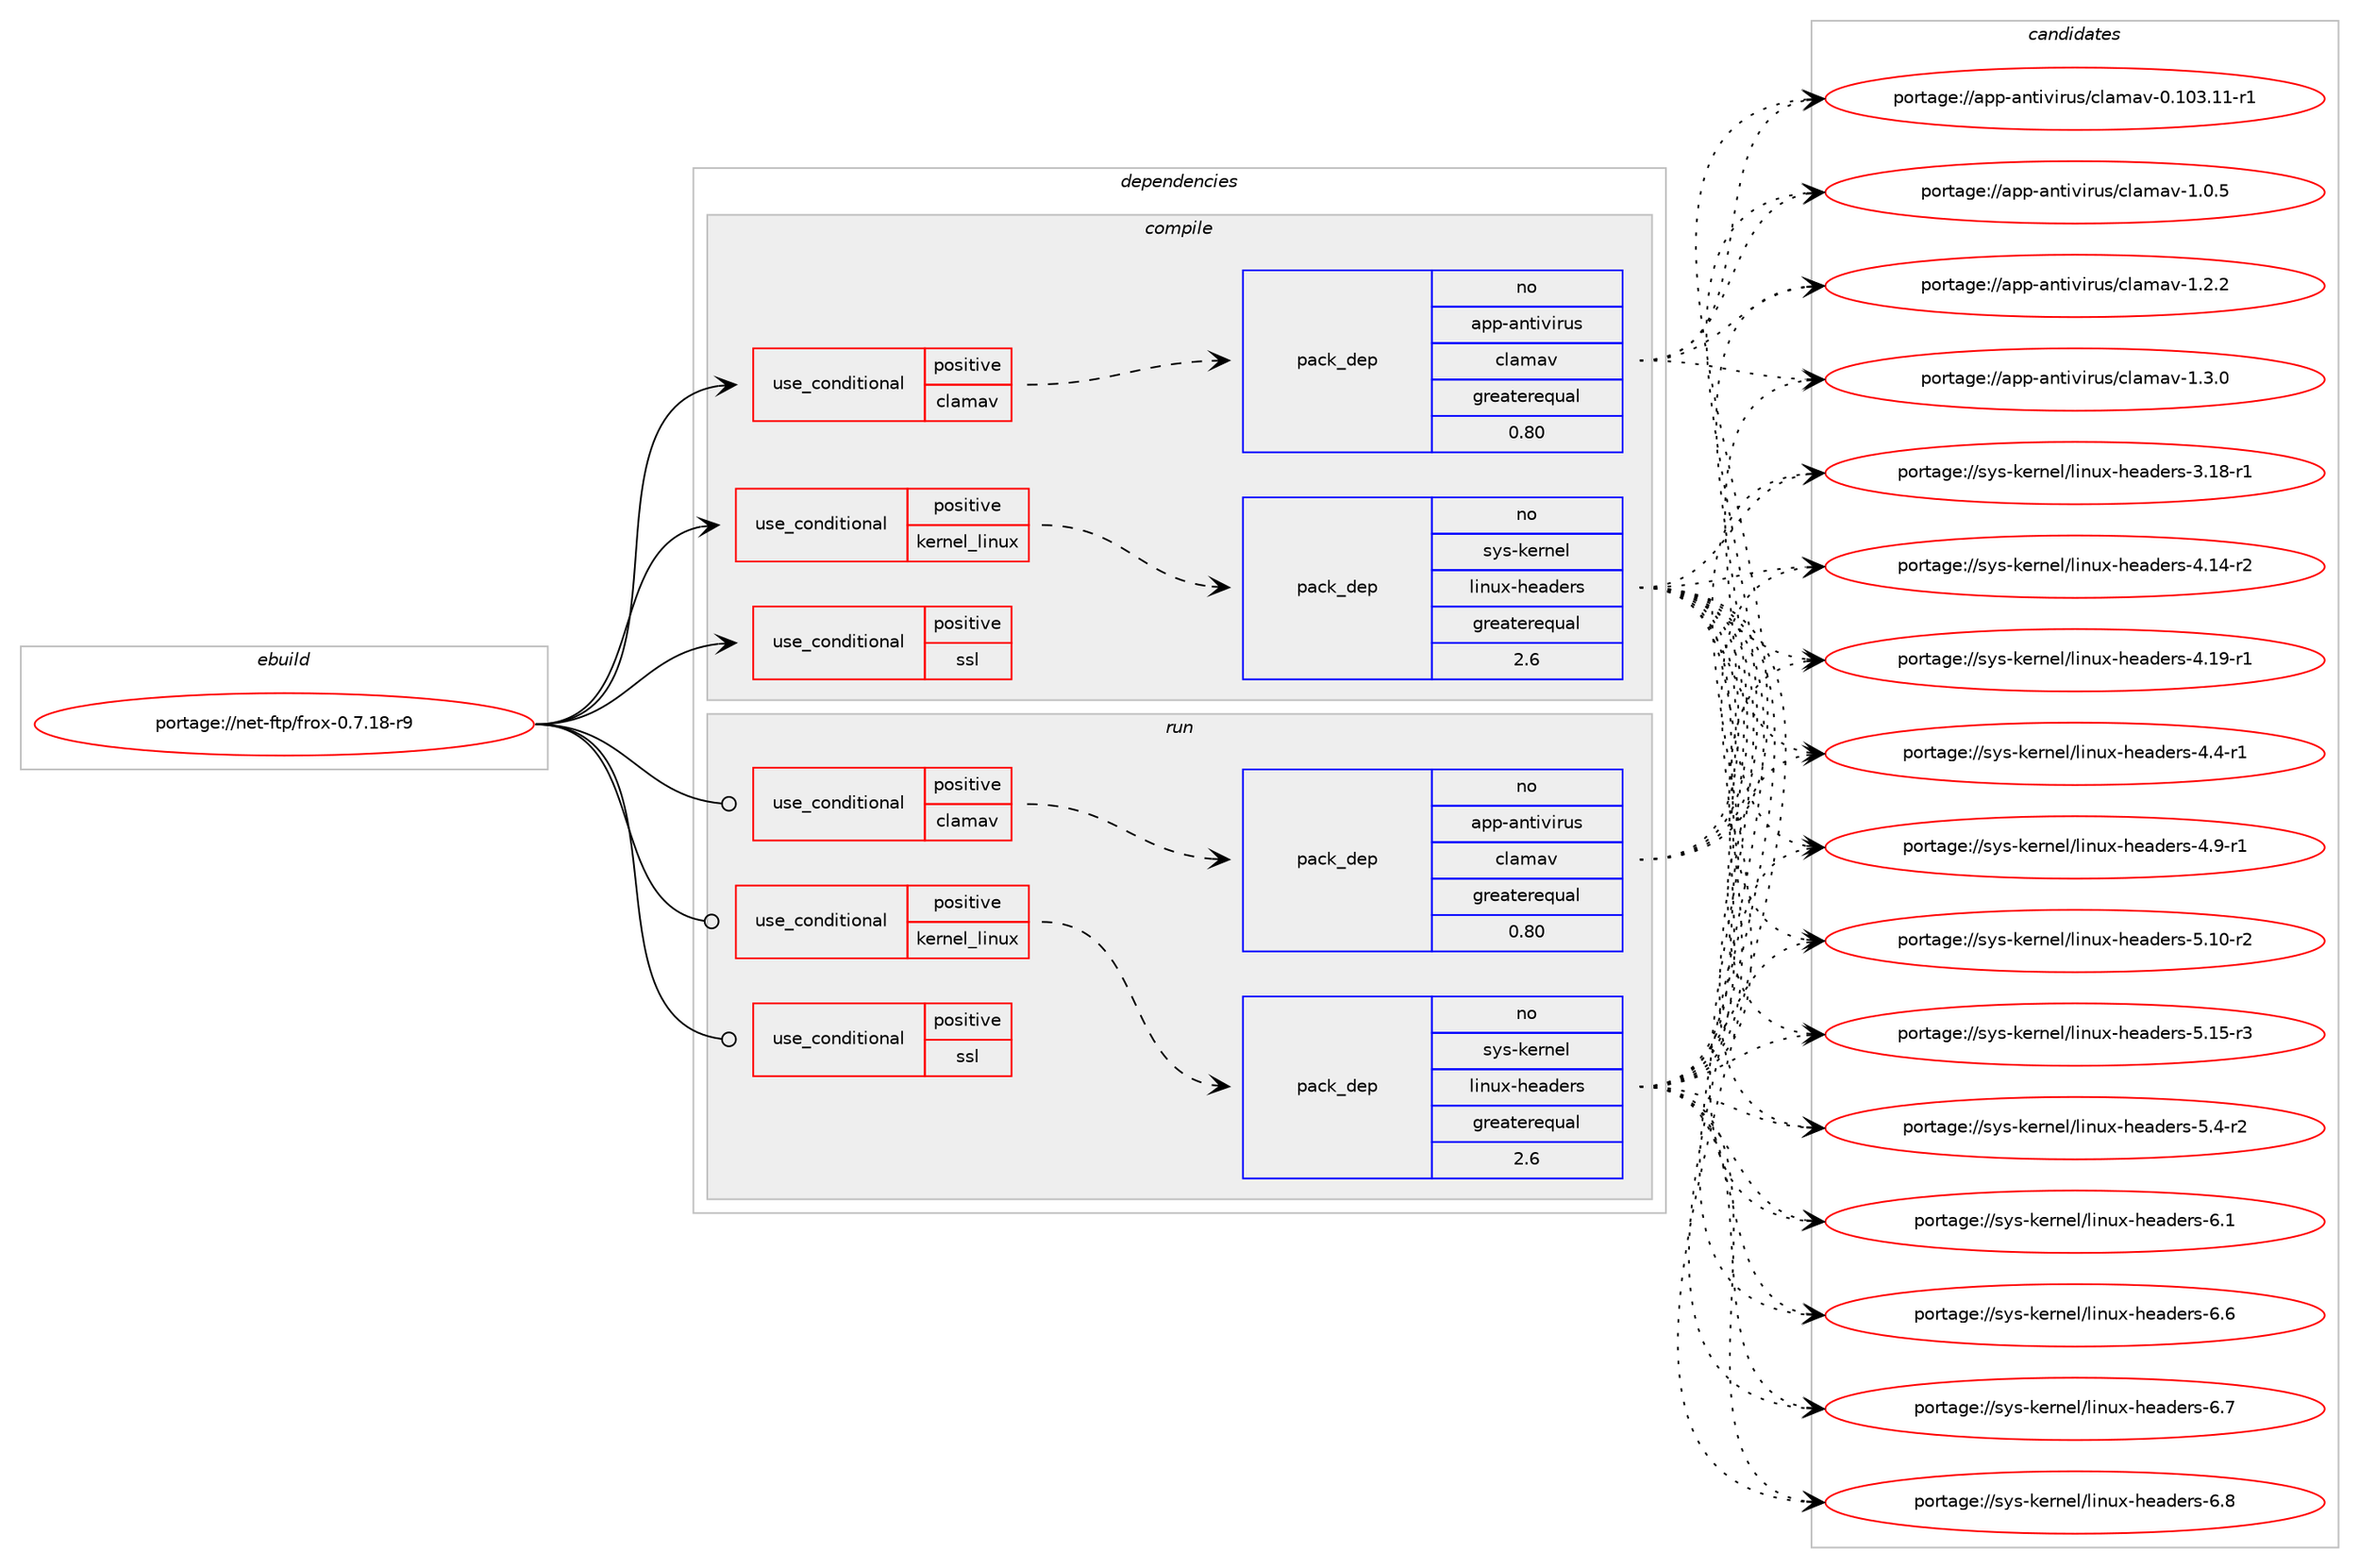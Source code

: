 digraph prolog {

# *************
# Graph options
# *************

newrank=true;
concentrate=true;
compound=true;
graph [rankdir=LR,fontname=Helvetica,fontsize=10,ranksep=1.5];#, ranksep=2.5, nodesep=0.2];
edge  [arrowhead=vee];
node  [fontname=Helvetica,fontsize=10];

# **********
# The ebuild
# **********

subgraph cluster_leftcol {
color=gray;
rank=same;
label=<<i>ebuild</i>>;
id [label="portage://net-ftp/frox-0.7.18-r9", color=red, width=4, href="../net-ftp/frox-0.7.18-r9.svg"];
}

# ****************
# The dependencies
# ****************

subgraph cluster_midcol {
color=gray;
label=<<i>dependencies</i>>;
subgraph cluster_compile {
fillcolor="#eeeeee";
style=filled;
label=<<i>compile</i>>;
subgraph cond321 {
dependency443 [label=<<TABLE BORDER="0" CELLBORDER="1" CELLSPACING="0" CELLPADDING="4"><TR><TD ROWSPAN="3" CELLPADDING="10">use_conditional</TD></TR><TR><TD>positive</TD></TR><TR><TD>clamav</TD></TR></TABLE>>, shape=none, color=red];
subgraph pack116 {
dependency444 [label=<<TABLE BORDER="0" CELLBORDER="1" CELLSPACING="0" CELLPADDING="4" WIDTH="220"><TR><TD ROWSPAN="6" CELLPADDING="30">pack_dep</TD></TR><TR><TD WIDTH="110">no</TD></TR><TR><TD>app-antivirus</TD></TR><TR><TD>clamav</TD></TR><TR><TD>greaterequal</TD></TR><TR><TD>0.80</TD></TR></TABLE>>, shape=none, color=blue];
}
dependency443:e -> dependency444:w [weight=20,style="dashed",arrowhead="vee"];
}
id:e -> dependency443:w [weight=20,style="solid",arrowhead="vee"];
subgraph cond322 {
dependency445 [label=<<TABLE BORDER="0" CELLBORDER="1" CELLSPACING="0" CELLPADDING="4"><TR><TD ROWSPAN="3" CELLPADDING="10">use_conditional</TD></TR><TR><TD>positive</TD></TR><TR><TD>kernel_linux</TD></TR></TABLE>>, shape=none, color=red];
subgraph pack117 {
dependency446 [label=<<TABLE BORDER="0" CELLBORDER="1" CELLSPACING="0" CELLPADDING="4" WIDTH="220"><TR><TD ROWSPAN="6" CELLPADDING="30">pack_dep</TD></TR><TR><TD WIDTH="110">no</TD></TR><TR><TD>sys-kernel</TD></TR><TR><TD>linux-headers</TD></TR><TR><TD>greaterequal</TD></TR><TR><TD>2.6</TD></TR></TABLE>>, shape=none, color=blue];
}
dependency445:e -> dependency446:w [weight=20,style="dashed",arrowhead="vee"];
}
id:e -> dependency445:w [weight=20,style="solid",arrowhead="vee"];
subgraph cond323 {
dependency447 [label=<<TABLE BORDER="0" CELLBORDER="1" CELLSPACING="0" CELLPADDING="4"><TR><TD ROWSPAN="3" CELLPADDING="10">use_conditional</TD></TR><TR><TD>positive</TD></TR><TR><TD>ssl</TD></TR></TABLE>>, shape=none, color=red];
# *** BEGIN UNKNOWN DEPENDENCY TYPE (TODO) ***
# dependency447 -> package_dependency(portage://net-ftp/frox-0.7.18-r9,install,no,dev-libs,openssl,none,[,,],[slot(0),equal],[])
# *** END UNKNOWN DEPENDENCY TYPE (TODO) ***

}
id:e -> dependency447:w [weight=20,style="solid",arrowhead="vee"];
# *** BEGIN UNKNOWN DEPENDENCY TYPE (TODO) ***
# id -> package_dependency(portage://net-ftp/frox-0.7.18-r9,install,no,acct-group,ftpproxy,none,[,,],[],[])
# *** END UNKNOWN DEPENDENCY TYPE (TODO) ***

# *** BEGIN UNKNOWN DEPENDENCY TYPE (TODO) ***
# id -> package_dependency(portage://net-ftp/frox-0.7.18-r9,install,no,acct-user,ftpproxy,none,[,,],[],[])
# *** END UNKNOWN DEPENDENCY TYPE (TODO) ***

}
subgraph cluster_compileandrun {
fillcolor="#eeeeee";
style=filled;
label=<<i>compile and run</i>>;
}
subgraph cluster_run {
fillcolor="#eeeeee";
style=filled;
label=<<i>run</i>>;
subgraph cond324 {
dependency448 [label=<<TABLE BORDER="0" CELLBORDER="1" CELLSPACING="0" CELLPADDING="4"><TR><TD ROWSPAN="3" CELLPADDING="10">use_conditional</TD></TR><TR><TD>positive</TD></TR><TR><TD>clamav</TD></TR></TABLE>>, shape=none, color=red];
subgraph pack118 {
dependency449 [label=<<TABLE BORDER="0" CELLBORDER="1" CELLSPACING="0" CELLPADDING="4" WIDTH="220"><TR><TD ROWSPAN="6" CELLPADDING="30">pack_dep</TD></TR><TR><TD WIDTH="110">no</TD></TR><TR><TD>app-antivirus</TD></TR><TR><TD>clamav</TD></TR><TR><TD>greaterequal</TD></TR><TR><TD>0.80</TD></TR></TABLE>>, shape=none, color=blue];
}
dependency448:e -> dependency449:w [weight=20,style="dashed",arrowhead="vee"];
}
id:e -> dependency448:w [weight=20,style="solid",arrowhead="odot"];
subgraph cond325 {
dependency450 [label=<<TABLE BORDER="0" CELLBORDER="1" CELLSPACING="0" CELLPADDING="4"><TR><TD ROWSPAN="3" CELLPADDING="10">use_conditional</TD></TR><TR><TD>positive</TD></TR><TR><TD>kernel_linux</TD></TR></TABLE>>, shape=none, color=red];
subgraph pack119 {
dependency451 [label=<<TABLE BORDER="0" CELLBORDER="1" CELLSPACING="0" CELLPADDING="4" WIDTH="220"><TR><TD ROWSPAN="6" CELLPADDING="30">pack_dep</TD></TR><TR><TD WIDTH="110">no</TD></TR><TR><TD>sys-kernel</TD></TR><TR><TD>linux-headers</TD></TR><TR><TD>greaterequal</TD></TR><TR><TD>2.6</TD></TR></TABLE>>, shape=none, color=blue];
}
dependency450:e -> dependency451:w [weight=20,style="dashed",arrowhead="vee"];
}
id:e -> dependency450:w [weight=20,style="solid",arrowhead="odot"];
subgraph cond326 {
dependency452 [label=<<TABLE BORDER="0" CELLBORDER="1" CELLSPACING="0" CELLPADDING="4"><TR><TD ROWSPAN="3" CELLPADDING="10">use_conditional</TD></TR><TR><TD>positive</TD></TR><TR><TD>ssl</TD></TR></TABLE>>, shape=none, color=red];
# *** BEGIN UNKNOWN DEPENDENCY TYPE (TODO) ***
# dependency452 -> package_dependency(portage://net-ftp/frox-0.7.18-r9,run,no,dev-libs,openssl,none,[,,],[slot(0),equal],[])
# *** END UNKNOWN DEPENDENCY TYPE (TODO) ***

}
id:e -> dependency452:w [weight=20,style="solid",arrowhead="odot"];
# *** BEGIN UNKNOWN DEPENDENCY TYPE (TODO) ***
# id -> package_dependency(portage://net-ftp/frox-0.7.18-r9,run,no,acct-group,ftpproxy,none,[,,],[],[])
# *** END UNKNOWN DEPENDENCY TYPE (TODO) ***

# *** BEGIN UNKNOWN DEPENDENCY TYPE (TODO) ***
# id -> package_dependency(portage://net-ftp/frox-0.7.18-r9,run,no,acct-user,ftpproxy,none,[,,],[],[])
# *** END UNKNOWN DEPENDENCY TYPE (TODO) ***

}
}

# **************
# The candidates
# **************

subgraph cluster_choices {
rank=same;
color=gray;
label=<<i>candidates</i>>;

subgraph choice116 {
color=black;
nodesep=1;
choice971121124597110116105118105114117115479910897109971184548464948514649494511449 [label="portage://app-antivirus/clamav-0.103.11-r1", color=red, width=4,href="../app-antivirus/clamav-0.103.11-r1.svg"];
choice97112112459711011610511810511411711547991089710997118454946484653 [label="portage://app-antivirus/clamav-1.0.5", color=red, width=4,href="../app-antivirus/clamav-1.0.5.svg"];
choice97112112459711011610511810511411711547991089710997118454946504650 [label="portage://app-antivirus/clamav-1.2.2", color=red, width=4,href="../app-antivirus/clamav-1.2.2.svg"];
choice97112112459711011610511810511411711547991089710997118454946514648 [label="portage://app-antivirus/clamav-1.3.0", color=red, width=4,href="../app-antivirus/clamav-1.3.0.svg"];
dependency444:e -> choice971121124597110116105118105114117115479910897109971184548464948514649494511449:w [style=dotted,weight="100"];
dependency444:e -> choice97112112459711011610511810511411711547991089710997118454946484653:w [style=dotted,weight="100"];
dependency444:e -> choice97112112459711011610511810511411711547991089710997118454946504650:w [style=dotted,weight="100"];
dependency444:e -> choice97112112459711011610511810511411711547991089710997118454946514648:w [style=dotted,weight="100"];
}
subgraph choice117 {
color=black;
nodesep=1;
choice1151211154510710111411010110847108105110117120451041019710010111411545514649564511449 [label="portage://sys-kernel/linux-headers-3.18-r1", color=red, width=4,href="../sys-kernel/linux-headers-3.18-r1.svg"];
choice1151211154510710111411010110847108105110117120451041019710010111411545524649524511450 [label="portage://sys-kernel/linux-headers-4.14-r2", color=red, width=4,href="../sys-kernel/linux-headers-4.14-r2.svg"];
choice1151211154510710111411010110847108105110117120451041019710010111411545524649574511449 [label="portage://sys-kernel/linux-headers-4.19-r1", color=red, width=4,href="../sys-kernel/linux-headers-4.19-r1.svg"];
choice11512111545107101114110101108471081051101171204510410197100101114115455246524511449 [label="portage://sys-kernel/linux-headers-4.4-r1", color=red, width=4,href="../sys-kernel/linux-headers-4.4-r1.svg"];
choice11512111545107101114110101108471081051101171204510410197100101114115455246574511449 [label="portage://sys-kernel/linux-headers-4.9-r1", color=red, width=4,href="../sys-kernel/linux-headers-4.9-r1.svg"];
choice1151211154510710111411010110847108105110117120451041019710010111411545534649484511450 [label="portage://sys-kernel/linux-headers-5.10-r2", color=red, width=4,href="../sys-kernel/linux-headers-5.10-r2.svg"];
choice1151211154510710111411010110847108105110117120451041019710010111411545534649534511451 [label="portage://sys-kernel/linux-headers-5.15-r3", color=red, width=4,href="../sys-kernel/linux-headers-5.15-r3.svg"];
choice11512111545107101114110101108471081051101171204510410197100101114115455346524511450 [label="portage://sys-kernel/linux-headers-5.4-r2", color=red, width=4,href="../sys-kernel/linux-headers-5.4-r2.svg"];
choice1151211154510710111411010110847108105110117120451041019710010111411545544649 [label="portage://sys-kernel/linux-headers-6.1", color=red, width=4,href="../sys-kernel/linux-headers-6.1.svg"];
choice1151211154510710111411010110847108105110117120451041019710010111411545544654 [label="portage://sys-kernel/linux-headers-6.6", color=red, width=4,href="../sys-kernel/linux-headers-6.6.svg"];
choice1151211154510710111411010110847108105110117120451041019710010111411545544655 [label="portage://sys-kernel/linux-headers-6.7", color=red, width=4,href="../sys-kernel/linux-headers-6.7.svg"];
choice1151211154510710111411010110847108105110117120451041019710010111411545544656 [label="portage://sys-kernel/linux-headers-6.8", color=red, width=4,href="../sys-kernel/linux-headers-6.8.svg"];
dependency446:e -> choice1151211154510710111411010110847108105110117120451041019710010111411545514649564511449:w [style=dotted,weight="100"];
dependency446:e -> choice1151211154510710111411010110847108105110117120451041019710010111411545524649524511450:w [style=dotted,weight="100"];
dependency446:e -> choice1151211154510710111411010110847108105110117120451041019710010111411545524649574511449:w [style=dotted,weight="100"];
dependency446:e -> choice11512111545107101114110101108471081051101171204510410197100101114115455246524511449:w [style=dotted,weight="100"];
dependency446:e -> choice11512111545107101114110101108471081051101171204510410197100101114115455246574511449:w [style=dotted,weight="100"];
dependency446:e -> choice1151211154510710111411010110847108105110117120451041019710010111411545534649484511450:w [style=dotted,weight="100"];
dependency446:e -> choice1151211154510710111411010110847108105110117120451041019710010111411545534649534511451:w [style=dotted,weight="100"];
dependency446:e -> choice11512111545107101114110101108471081051101171204510410197100101114115455346524511450:w [style=dotted,weight="100"];
dependency446:e -> choice1151211154510710111411010110847108105110117120451041019710010111411545544649:w [style=dotted,weight="100"];
dependency446:e -> choice1151211154510710111411010110847108105110117120451041019710010111411545544654:w [style=dotted,weight="100"];
dependency446:e -> choice1151211154510710111411010110847108105110117120451041019710010111411545544655:w [style=dotted,weight="100"];
dependency446:e -> choice1151211154510710111411010110847108105110117120451041019710010111411545544656:w [style=dotted,weight="100"];
}
subgraph choice118 {
color=black;
nodesep=1;
choice971121124597110116105118105114117115479910897109971184548464948514649494511449 [label="portage://app-antivirus/clamav-0.103.11-r1", color=red, width=4,href="../app-antivirus/clamav-0.103.11-r1.svg"];
choice97112112459711011610511810511411711547991089710997118454946484653 [label="portage://app-antivirus/clamav-1.0.5", color=red, width=4,href="../app-antivirus/clamav-1.0.5.svg"];
choice97112112459711011610511810511411711547991089710997118454946504650 [label="portage://app-antivirus/clamav-1.2.2", color=red, width=4,href="../app-antivirus/clamav-1.2.2.svg"];
choice97112112459711011610511810511411711547991089710997118454946514648 [label="portage://app-antivirus/clamav-1.3.0", color=red, width=4,href="../app-antivirus/clamav-1.3.0.svg"];
dependency449:e -> choice971121124597110116105118105114117115479910897109971184548464948514649494511449:w [style=dotted,weight="100"];
dependency449:e -> choice97112112459711011610511810511411711547991089710997118454946484653:w [style=dotted,weight="100"];
dependency449:e -> choice97112112459711011610511810511411711547991089710997118454946504650:w [style=dotted,weight="100"];
dependency449:e -> choice97112112459711011610511810511411711547991089710997118454946514648:w [style=dotted,weight="100"];
}
subgraph choice119 {
color=black;
nodesep=1;
choice1151211154510710111411010110847108105110117120451041019710010111411545514649564511449 [label="portage://sys-kernel/linux-headers-3.18-r1", color=red, width=4,href="../sys-kernel/linux-headers-3.18-r1.svg"];
choice1151211154510710111411010110847108105110117120451041019710010111411545524649524511450 [label="portage://sys-kernel/linux-headers-4.14-r2", color=red, width=4,href="../sys-kernel/linux-headers-4.14-r2.svg"];
choice1151211154510710111411010110847108105110117120451041019710010111411545524649574511449 [label="portage://sys-kernel/linux-headers-4.19-r1", color=red, width=4,href="../sys-kernel/linux-headers-4.19-r1.svg"];
choice11512111545107101114110101108471081051101171204510410197100101114115455246524511449 [label="portage://sys-kernel/linux-headers-4.4-r1", color=red, width=4,href="../sys-kernel/linux-headers-4.4-r1.svg"];
choice11512111545107101114110101108471081051101171204510410197100101114115455246574511449 [label="portage://sys-kernel/linux-headers-4.9-r1", color=red, width=4,href="../sys-kernel/linux-headers-4.9-r1.svg"];
choice1151211154510710111411010110847108105110117120451041019710010111411545534649484511450 [label="portage://sys-kernel/linux-headers-5.10-r2", color=red, width=4,href="../sys-kernel/linux-headers-5.10-r2.svg"];
choice1151211154510710111411010110847108105110117120451041019710010111411545534649534511451 [label="portage://sys-kernel/linux-headers-5.15-r3", color=red, width=4,href="../sys-kernel/linux-headers-5.15-r3.svg"];
choice11512111545107101114110101108471081051101171204510410197100101114115455346524511450 [label="portage://sys-kernel/linux-headers-5.4-r2", color=red, width=4,href="../sys-kernel/linux-headers-5.4-r2.svg"];
choice1151211154510710111411010110847108105110117120451041019710010111411545544649 [label="portage://sys-kernel/linux-headers-6.1", color=red, width=4,href="../sys-kernel/linux-headers-6.1.svg"];
choice1151211154510710111411010110847108105110117120451041019710010111411545544654 [label="portage://sys-kernel/linux-headers-6.6", color=red, width=4,href="../sys-kernel/linux-headers-6.6.svg"];
choice1151211154510710111411010110847108105110117120451041019710010111411545544655 [label="portage://sys-kernel/linux-headers-6.7", color=red, width=4,href="../sys-kernel/linux-headers-6.7.svg"];
choice1151211154510710111411010110847108105110117120451041019710010111411545544656 [label="portage://sys-kernel/linux-headers-6.8", color=red, width=4,href="../sys-kernel/linux-headers-6.8.svg"];
dependency451:e -> choice1151211154510710111411010110847108105110117120451041019710010111411545514649564511449:w [style=dotted,weight="100"];
dependency451:e -> choice1151211154510710111411010110847108105110117120451041019710010111411545524649524511450:w [style=dotted,weight="100"];
dependency451:e -> choice1151211154510710111411010110847108105110117120451041019710010111411545524649574511449:w [style=dotted,weight="100"];
dependency451:e -> choice11512111545107101114110101108471081051101171204510410197100101114115455246524511449:w [style=dotted,weight="100"];
dependency451:e -> choice11512111545107101114110101108471081051101171204510410197100101114115455246574511449:w [style=dotted,weight="100"];
dependency451:e -> choice1151211154510710111411010110847108105110117120451041019710010111411545534649484511450:w [style=dotted,weight="100"];
dependency451:e -> choice1151211154510710111411010110847108105110117120451041019710010111411545534649534511451:w [style=dotted,weight="100"];
dependency451:e -> choice11512111545107101114110101108471081051101171204510410197100101114115455346524511450:w [style=dotted,weight="100"];
dependency451:e -> choice1151211154510710111411010110847108105110117120451041019710010111411545544649:w [style=dotted,weight="100"];
dependency451:e -> choice1151211154510710111411010110847108105110117120451041019710010111411545544654:w [style=dotted,weight="100"];
dependency451:e -> choice1151211154510710111411010110847108105110117120451041019710010111411545544655:w [style=dotted,weight="100"];
dependency451:e -> choice1151211154510710111411010110847108105110117120451041019710010111411545544656:w [style=dotted,weight="100"];
}
}

}
